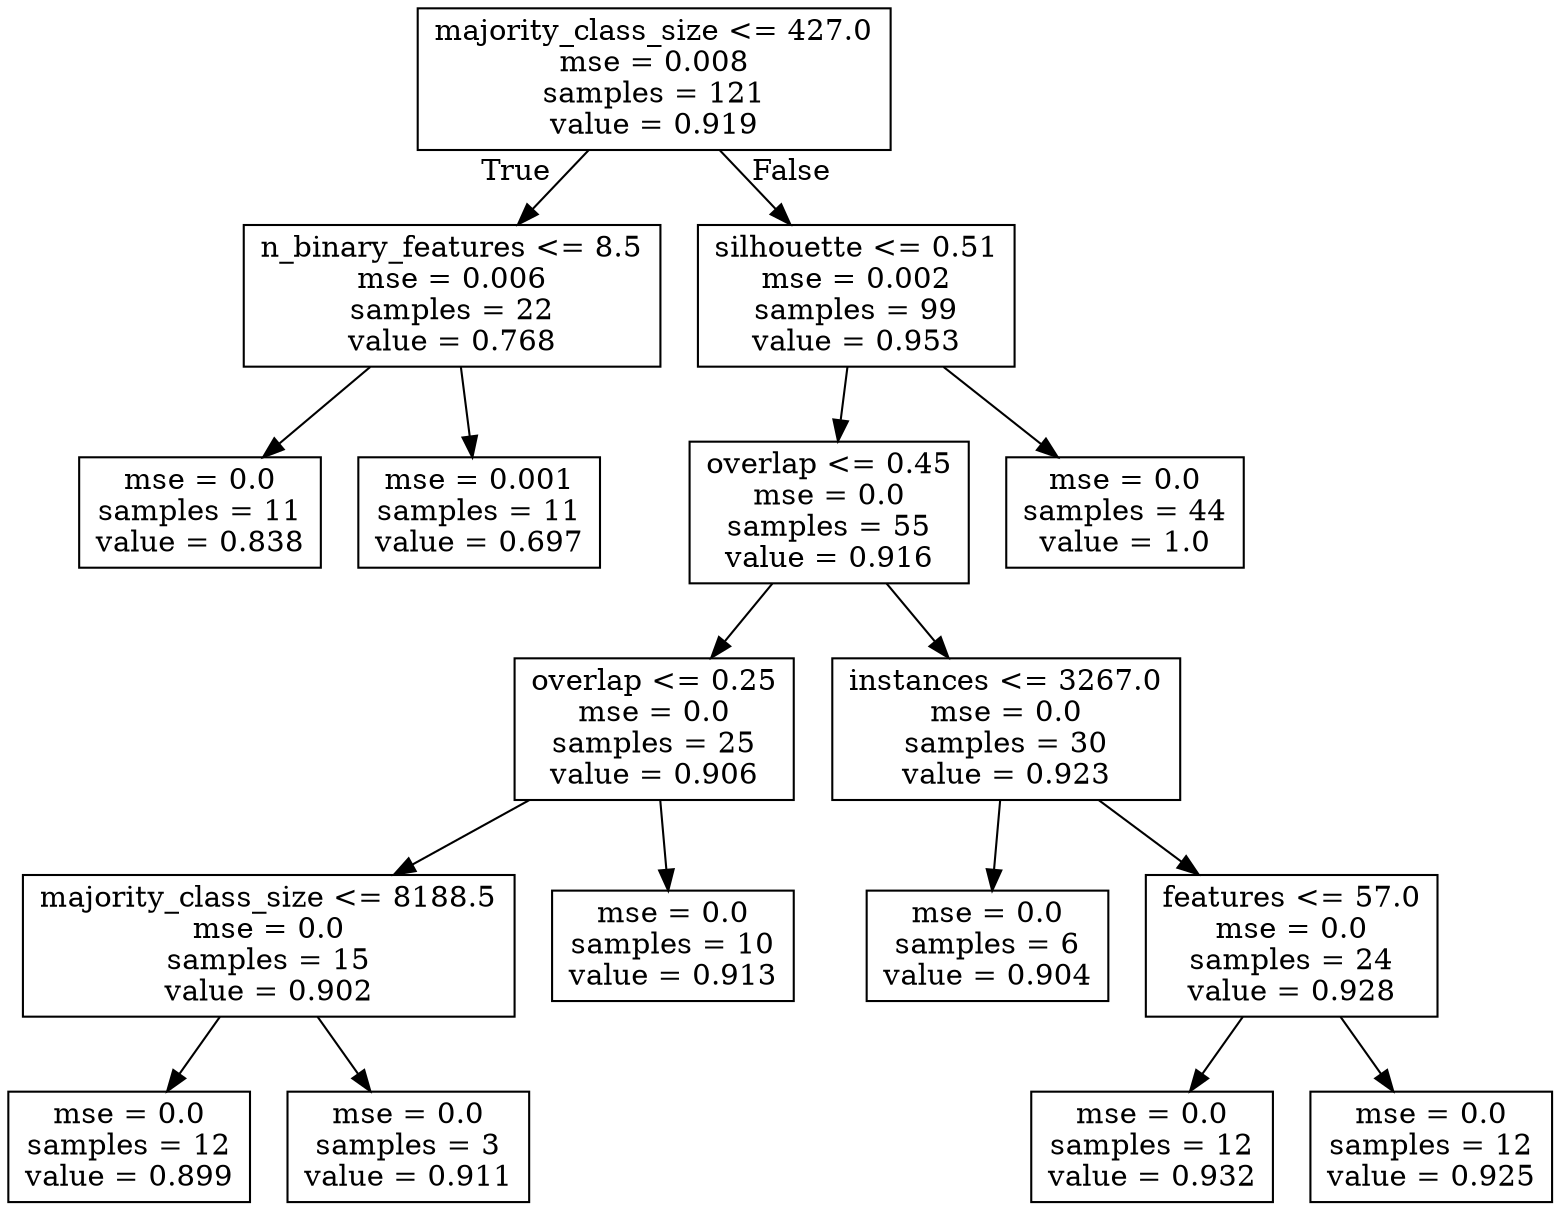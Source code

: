 digraph Tree {
node [shape=box] ;
0 [label="majority_class_size <= 427.0\nmse = 0.008\nsamples = 121\nvalue = 0.919"] ;
1 [label="n_binary_features <= 8.5\nmse = 0.006\nsamples = 22\nvalue = 0.768"] ;
0 -> 1 [labeldistance=2.5, labelangle=45, headlabel="True"] ;
2 [label="mse = 0.0\nsamples = 11\nvalue = 0.838"] ;
1 -> 2 ;
3 [label="mse = 0.001\nsamples = 11\nvalue = 0.697"] ;
1 -> 3 ;
4 [label="silhouette <= 0.51\nmse = 0.002\nsamples = 99\nvalue = 0.953"] ;
0 -> 4 [labeldistance=2.5, labelangle=-45, headlabel="False"] ;
5 [label="overlap <= 0.45\nmse = 0.0\nsamples = 55\nvalue = 0.916"] ;
4 -> 5 ;
6 [label="overlap <= 0.25\nmse = 0.0\nsamples = 25\nvalue = 0.906"] ;
5 -> 6 ;
7 [label="majority_class_size <= 8188.5\nmse = 0.0\nsamples = 15\nvalue = 0.902"] ;
6 -> 7 ;
8 [label="mse = 0.0\nsamples = 12\nvalue = 0.899"] ;
7 -> 8 ;
9 [label="mse = 0.0\nsamples = 3\nvalue = 0.911"] ;
7 -> 9 ;
10 [label="mse = 0.0\nsamples = 10\nvalue = 0.913"] ;
6 -> 10 ;
11 [label="instances <= 3267.0\nmse = 0.0\nsamples = 30\nvalue = 0.923"] ;
5 -> 11 ;
12 [label="mse = 0.0\nsamples = 6\nvalue = 0.904"] ;
11 -> 12 ;
13 [label="features <= 57.0\nmse = 0.0\nsamples = 24\nvalue = 0.928"] ;
11 -> 13 ;
14 [label="mse = 0.0\nsamples = 12\nvalue = 0.932"] ;
13 -> 14 ;
15 [label="mse = 0.0\nsamples = 12\nvalue = 0.925"] ;
13 -> 15 ;
16 [label="mse = 0.0\nsamples = 44\nvalue = 1.0"] ;
4 -> 16 ;
}